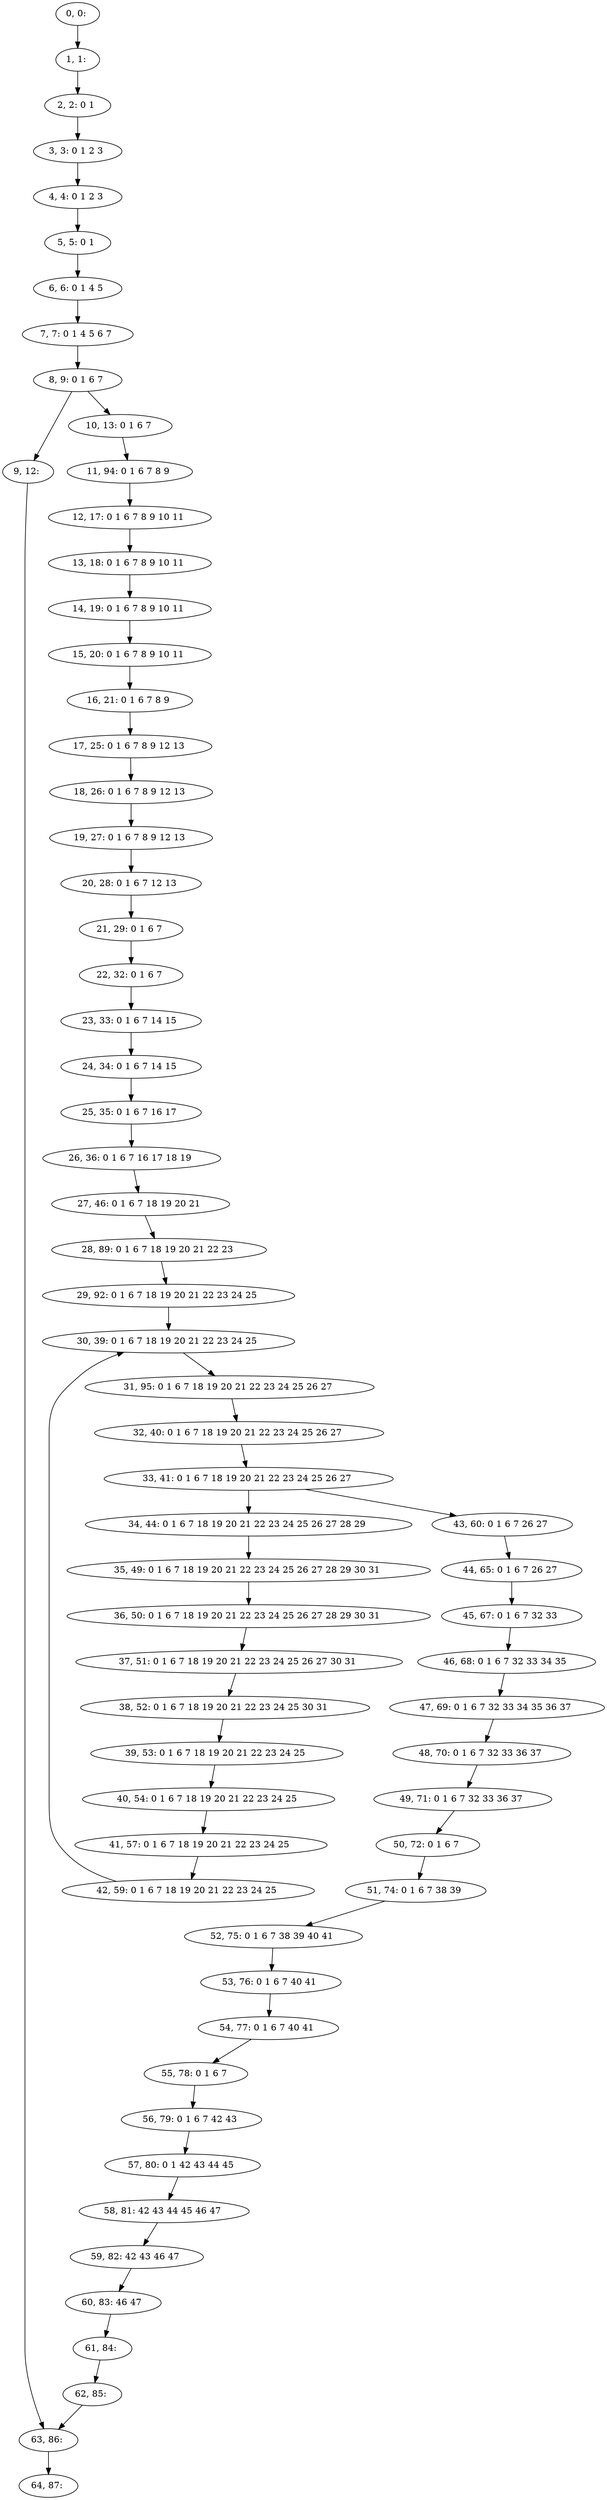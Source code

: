 digraph G {
0[label="0, 0: "];
1[label="1, 1: "];
2[label="2, 2: 0 1 "];
3[label="3, 3: 0 1 2 3 "];
4[label="4, 4: 0 1 2 3 "];
5[label="5, 5: 0 1 "];
6[label="6, 6: 0 1 4 5 "];
7[label="7, 7: 0 1 4 5 6 7 "];
8[label="8, 9: 0 1 6 7 "];
9[label="9, 12: "];
10[label="10, 13: 0 1 6 7 "];
11[label="11, 94: 0 1 6 7 8 9 "];
12[label="12, 17: 0 1 6 7 8 9 10 11 "];
13[label="13, 18: 0 1 6 7 8 9 10 11 "];
14[label="14, 19: 0 1 6 7 8 9 10 11 "];
15[label="15, 20: 0 1 6 7 8 9 10 11 "];
16[label="16, 21: 0 1 6 7 8 9 "];
17[label="17, 25: 0 1 6 7 8 9 12 13 "];
18[label="18, 26: 0 1 6 7 8 9 12 13 "];
19[label="19, 27: 0 1 6 7 8 9 12 13 "];
20[label="20, 28: 0 1 6 7 12 13 "];
21[label="21, 29: 0 1 6 7 "];
22[label="22, 32: 0 1 6 7 "];
23[label="23, 33: 0 1 6 7 14 15 "];
24[label="24, 34: 0 1 6 7 14 15 "];
25[label="25, 35: 0 1 6 7 16 17 "];
26[label="26, 36: 0 1 6 7 16 17 18 19 "];
27[label="27, 46: 0 1 6 7 18 19 20 21 "];
28[label="28, 89: 0 1 6 7 18 19 20 21 22 23 "];
29[label="29, 92: 0 1 6 7 18 19 20 21 22 23 24 25 "];
30[label="30, 39: 0 1 6 7 18 19 20 21 22 23 24 25 "];
31[label="31, 95: 0 1 6 7 18 19 20 21 22 23 24 25 26 27 "];
32[label="32, 40: 0 1 6 7 18 19 20 21 22 23 24 25 26 27 "];
33[label="33, 41: 0 1 6 7 18 19 20 21 22 23 24 25 26 27 "];
34[label="34, 44: 0 1 6 7 18 19 20 21 22 23 24 25 26 27 28 29 "];
35[label="35, 49: 0 1 6 7 18 19 20 21 22 23 24 25 26 27 28 29 30 31 "];
36[label="36, 50: 0 1 6 7 18 19 20 21 22 23 24 25 26 27 28 29 30 31 "];
37[label="37, 51: 0 1 6 7 18 19 20 21 22 23 24 25 26 27 30 31 "];
38[label="38, 52: 0 1 6 7 18 19 20 21 22 23 24 25 30 31 "];
39[label="39, 53: 0 1 6 7 18 19 20 21 22 23 24 25 "];
40[label="40, 54: 0 1 6 7 18 19 20 21 22 23 24 25 "];
41[label="41, 57: 0 1 6 7 18 19 20 21 22 23 24 25 "];
42[label="42, 59: 0 1 6 7 18 19 20 21 22 23 24 25 "];
43[label="43, 60: 0 1 6 7 26 27 "];
44[label="44, 65: 0 1 6 7 26 27 "];
45[label="45, 67: 0 1 6 7 32 33 "];
46[label="46, 68: 0 1 6 7 32 33 34 35 "];
47[label="47, 69: 0 1 6 7 32 33 34 35 36 37 "];
48[label="48, 70: 0 1 6 7 32 33 36 37 "];
49[label="49, 71: 0 1 6 7 32 33 36 37 "];
50[label="50, 72: 0 1 6 7 "];
51[label="51, 74: 0 1 6 7 38 39 "];
52[label="52, 75: 0 1 6 7 38 39 40 41 "];
53[label="53, 76: 0 1 6 7 40 41 "];
54[label="54, 77: 0 1 6 7 40 41 "];
55[label="55, 78: 0 1 6 7 "];
56[label="56, 79: 0 1 6 7 42 43 "];
57[label="57, 80: 0 1 42 43 44 45 "];
58[label="58, 81: 42 43 44 45 46 47 "];
59[label="59, 82: 42 43 46 47 "];
60[label="60, 83: 46 47 "];
61[label="61, 84: "];
62[label="62, 85: "];
63[label="63, 86: "];
64[label="64, 87: "];
0->1 ;
1->2 ;
2->3 ;
3->4 ;
4->5 ;
5->6 ;
6->7 ;
7->8 ;
8->9 ;
8->10 ;
9->63 ;
10->11 ;
11->12 ;
12->13 ;
13->14 ;
14->15 ;
15->16 ;
16->17 ;
17->18 ;
18->19 ;
19->20 ;
20->21 ;
21->22 ;
22->23 ;
23->24 ;
24->25 ;
25->26 ;
26->27 ;
27->28 ;
28->29 ;
29->30 ;
30->31 ;
31->32 ;
32->33 ;
33->34 ;
33->43 ;
34->35 ;
35->36 ;
36->37 ;
37->38 ;
38->39 ;
39->40 ;
40->41 ;
41->42 ;
42->30 ;
43->44 ;
44->45 ;
45->46 ;
46->47 ;
47->48 ;
48->49 ;
49->50 ;
50->51 ;
51->52 ;
52->53 ;
53->54 ;
54->55 ;
55->56 ;
56->57 ;
57->58 ;
58->59 ;
59->60 ;
60->61 ;
61->62 ;
62->63 ;
63->64 ;
}
